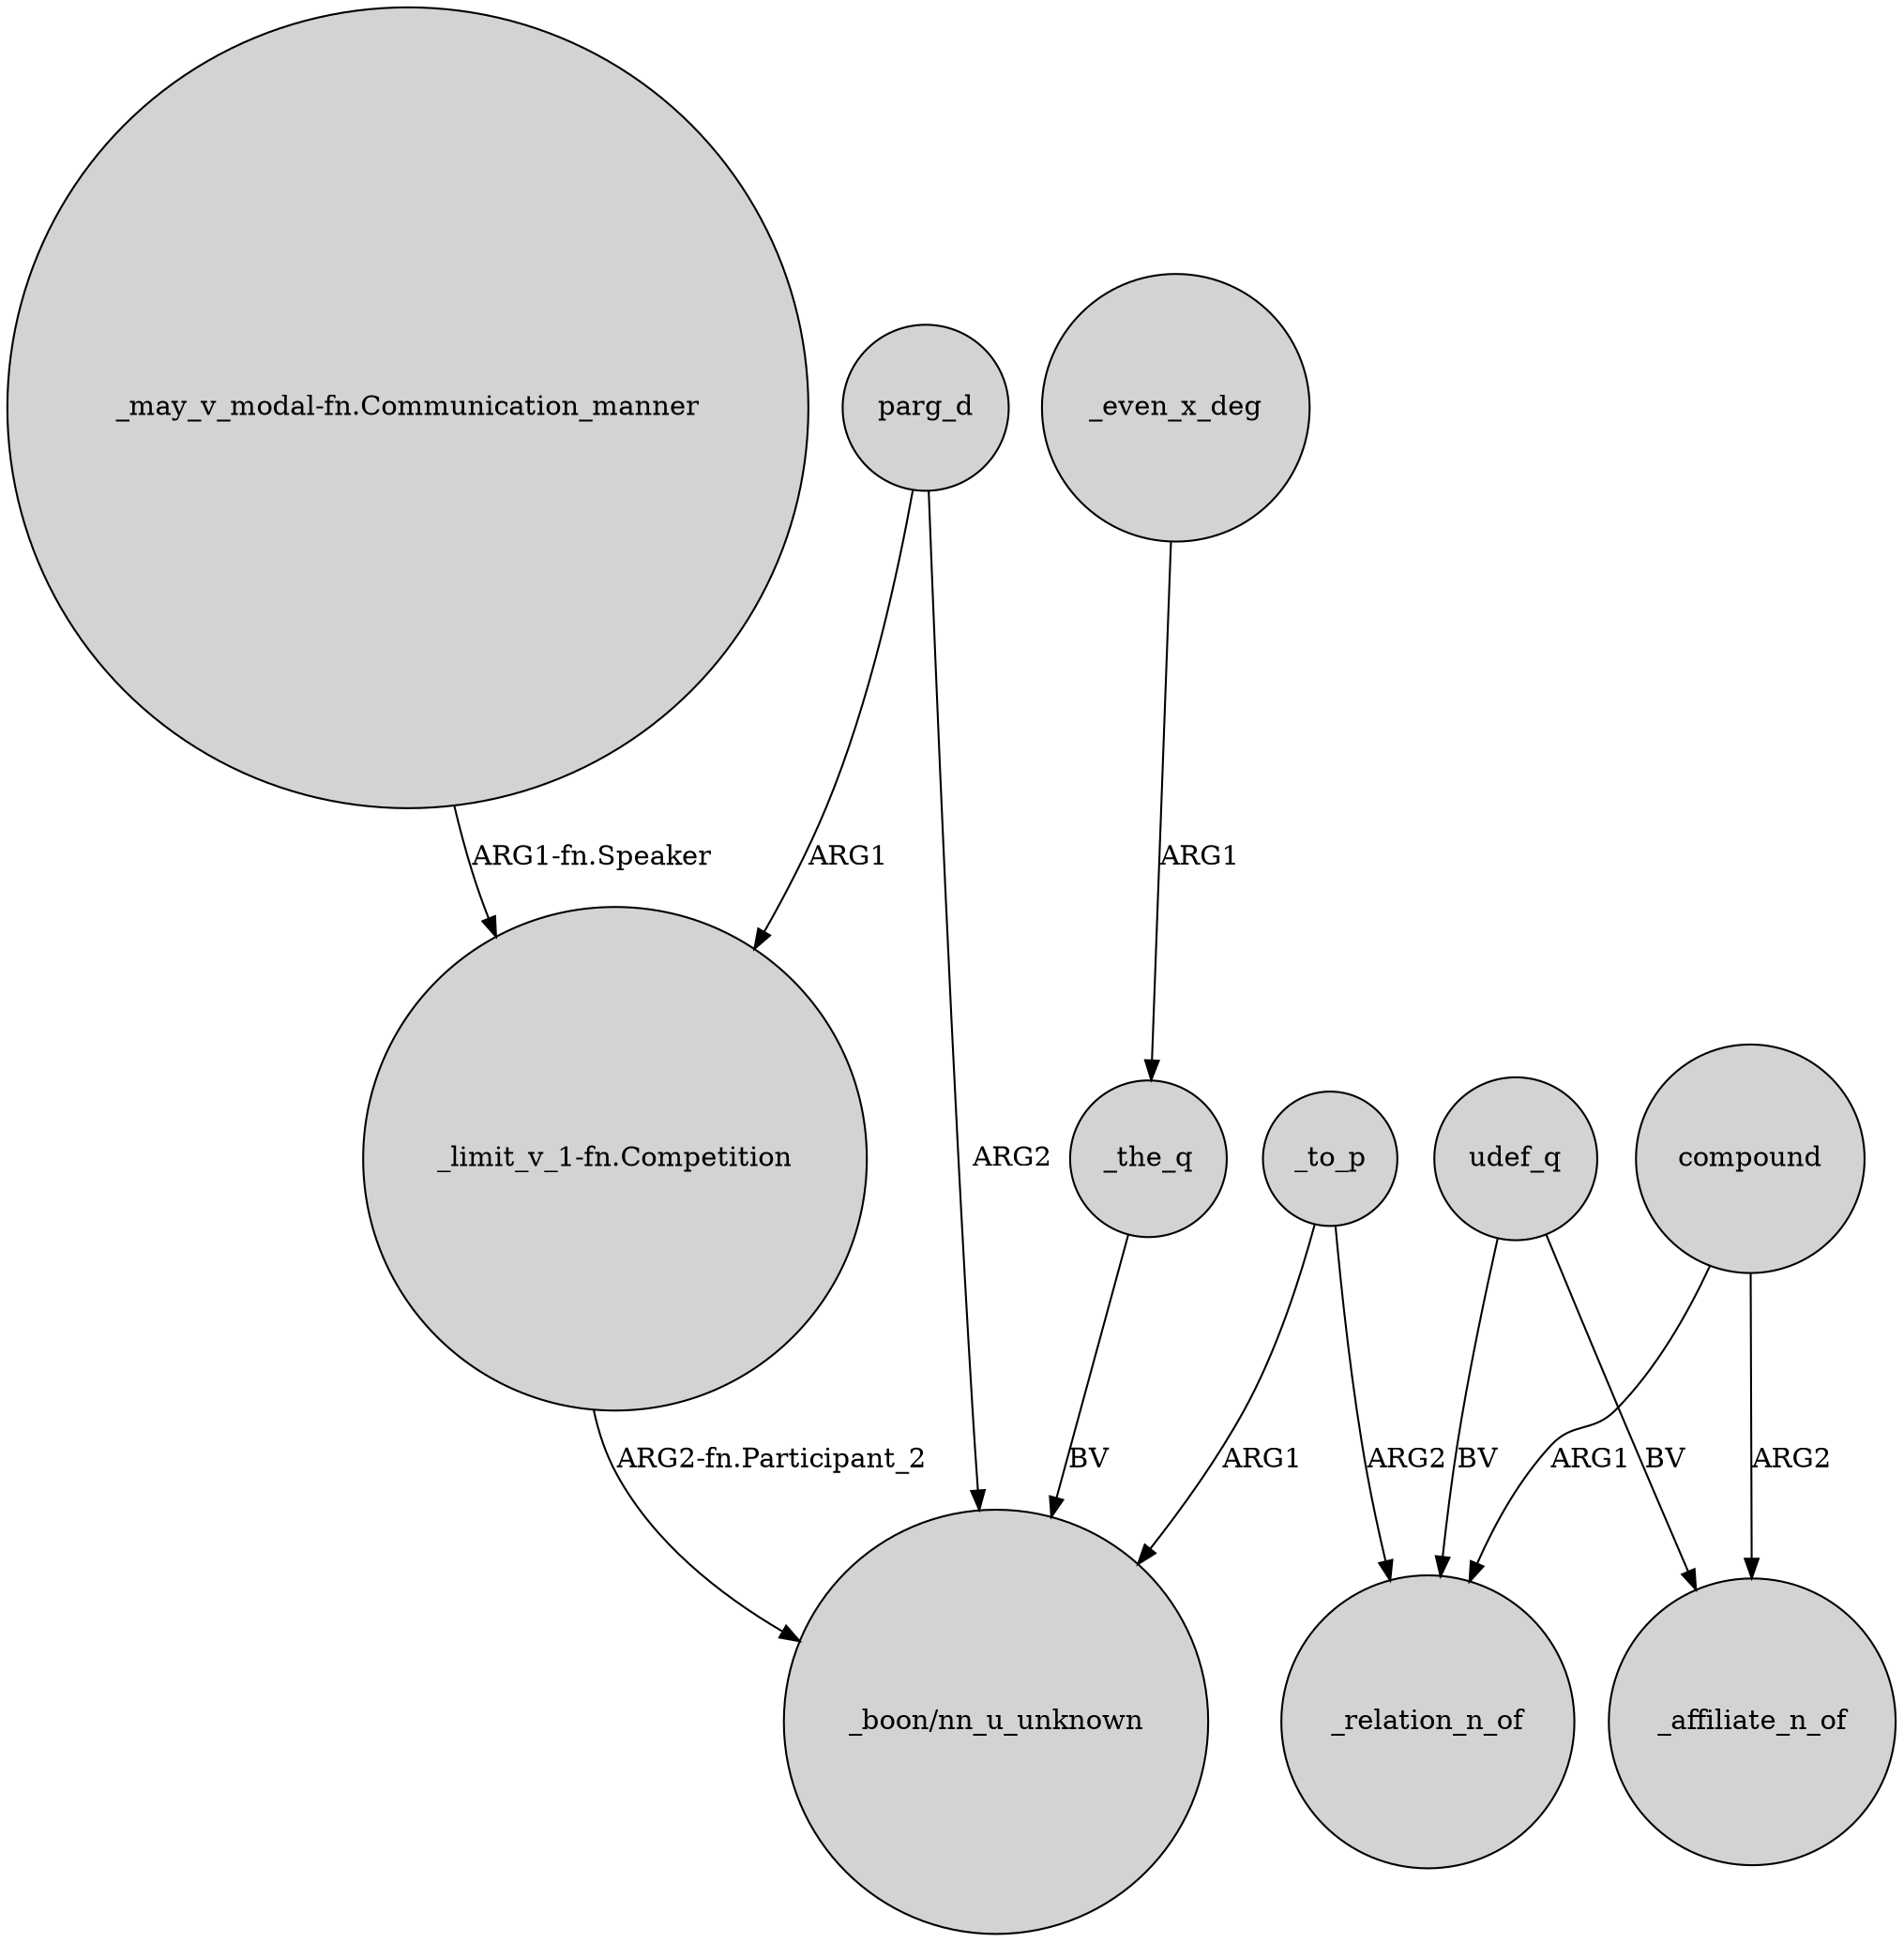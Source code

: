 digraph {
	node [shape=circle style=filled]
	"_may_v_modal-fn.Communication_manner" -> "_limit_v_1-fn.Competition" [label="ARG1-fn.Speaker"]
	parg_d -> "_limit_v_1-fn.Competition" [label=ARG1]
	udef_q -> _affiliate_n_of [label=BV]
	_even_x_deg -> _the_q [label=ARG1]
	"_limit_v_1-fn.Competition" -> "_boon/nn_u_unknown" [label="ARG2-fn.Participant_2"]
	_to_p -> _relation_n_of [label=ARG2]
	parg_d -> "_boon/nn_u_unknown" [label=ARG2]
	_to_p -> "_boon/nn_u_unknown" [label=ARG1]
	_the_q -> "_boon/nn_u_unknown" [label=BV]
	udef_q -> _relation_n_of [label=BV]
	compound -> _affiliate_n_of [label=ARG2]
	compound -> _relation_n_of [label=ARG1]
}

